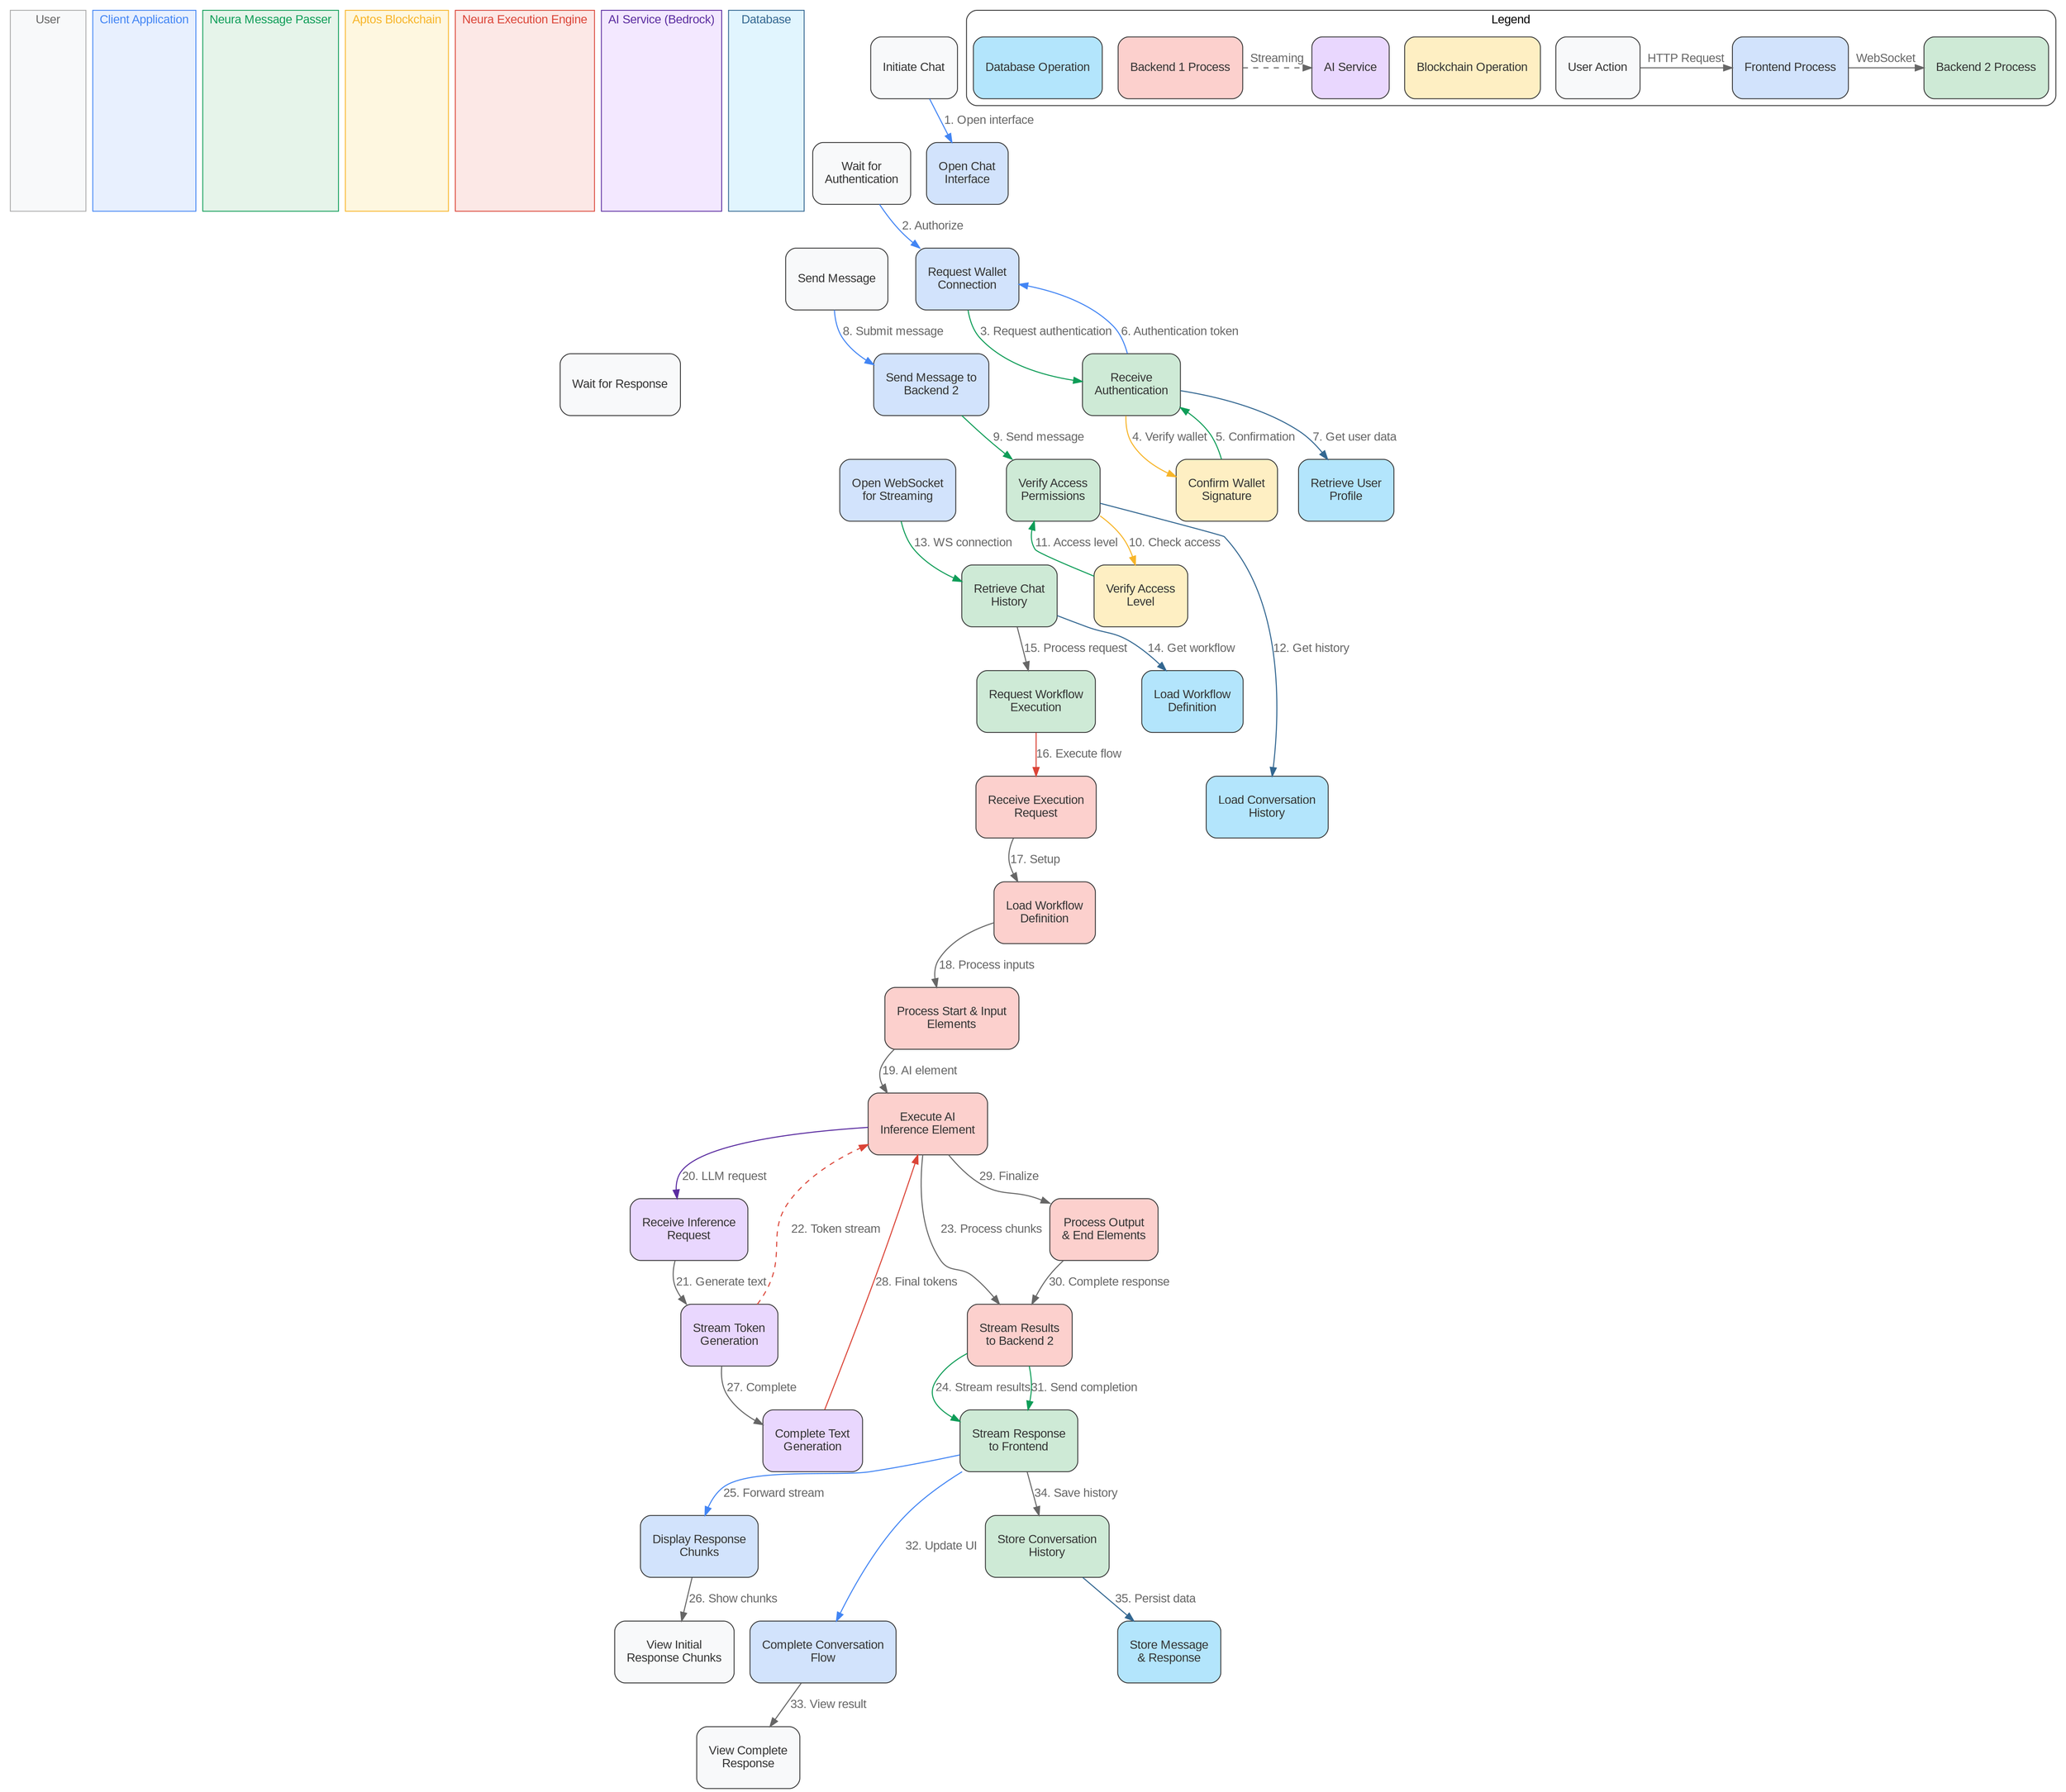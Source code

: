 digraph "Workflow Execution Sequence" {
    // Modern styling with white theme
    bgcolor="white";
    fontname="Arial";
    node [fontname="Arial", shape="box", style="rounded,filled", fillcolor="#f5f5f5", color="#333333", fontcolor="#333333", margin="0.2,0.1"];
    edge [fontname="Arial", color="#666666", fontcolor="#666666", penwidth=1.2];
    
    // Make it more vertical than horizontal
    rankdir="TD";
    
    // Define node styles for sequence
    node [shape=rect, style="rounded,filled", height=1];
    
    // Create sequence lanes
    subgraph cluster_user {
        color="#AAAAAA";
        style=filled;
        fillcolor="#F8F9FA";
        label="User";
        fontcolor="#666666";
        UserStart [label="", shape=point, style=invis];
        UserEnd [label="", shape=point, style=invis];
        UserStart -> UserEnd [style=invis];
    }
    
    subgraph cluster_frontend {
        color="#4285F4";
        style=filled;
        fillcolor="#E8F0FE";
        label="Client Application";
        fontcolor="#4285F4";
        FrontendStart [label="", shape=point, style=invis];
        FrontendEnd [label="", shape=point, style=invis];
        FrontendStart -> FrontendEnd [style=invis];
    }
    
    subgraph cluster_message_passer {
        color="#0F9D58";
        style=filled;
        fillcolor="#E6F4EA";
        label="Neura Message Passer";
        fontcolor="#0F9D58";
        MessagePasserStart [label="", shape=point, style=invis];
        MessagePasserEnd [label="", shape=point, style=invis];
        MessagePasserStart -> MessagePasserEnd [style=invis];
    }
    
    subgraph cluster_blockchain {
        color="#F7B529";
        style=filled;
        fillcolor="#FEF7E0";
        label="Aptos Blockchain";
        fontcolor="#F7B529";
        BlockchainStart [label="", shape=point, style=invis];
        BlockchainEnd [label="", shape=point, style=invis];
        BlockchainStart -> BlockchainEnd [style=invis];
    }
    
    subgraph cluster_execution_engine {
        color="#DB4437";
        style=filled;
        fillcolor="#FCE8E6";
        label="Neura Execution Engine";
        fontcolor="#DB4437";
        ExecutionEngineStart [label="", shape=point, style=invis];
        ExecutionEngineEnd [label="", shape=point, style=invis];
        ExecutionEngineStart -> ExecutionEngineEnd [style=invis];
    }
    
    subgraph cluster_ai_service {
        color="#5A2CA0";
        style=filled;
        fillcolor="#F3E8FF";
        label="AI Service (Bedrock)";
        fontcolor="#5A2CA0";
        AIServiceStart [label="", shape=point, style=invis];
        AIServiceEnd [label="", shape=point, style=invis];
        AIServiceStart -> AIServiceEnd [style=invis];
    }
    
    subgraph cluster_database {
        color="#336791";
        style=filled;
        fillcolor="#E1F5FE";
        label="Database";
        fontcolor="#336791";
        DatabaseStart [label="", shape=point, style=invis];
        DatabaseEnd [label="", shape=point, style=invis];
        DatabaseStart -> DatabaseEnd [style=invis];
    }
    
    // Define timeline nodes for each lane (vertical alignment)
    // User lane
    U1 [label="Initiate Chat", fillcolor="#F8F9FA"];
    U2 [label="Wait for\nAuthentication", fillcolor="#F8F9FA"];
    U3 [label="Send Message", fillcolor="#F8F9FA"];
    U4 [label="Wait for Response", fillcolor="#F8F9FA"];
    U5 [label="View Initial\nResponse Chunks", fillcolor="#F8F9FA"];
    U6 [label="View Complete\nResponse", fillcolor="#F8F9FA"];
    
    // Frontend lane
    F1 [label="Open Chat\nInterface", fillcolor="#D2E3FC"];
    F2 [label="Request Wallet\nConnection", fillcolor="#D2E3FC"];
    F3 [label="Send Message to\nBackend 2", fillcolor="#D2E3FC"];
    F4 [label="Open WebSocket\nfor Streaming", fillcolor="#D2E3FC"];
    F5 [label="Display Response\nChunks", fillcolor="#D2E3FC"];
    F6 [label="Complete Conversation\nFlow", fillcolor="#D2E3FC"];
    
    // Message Passer lane
    MP1 [label="Receive\nAuthentication", fillcolor="#CEEAD6"];
    MP2 [label="Verify Access\nPermissions", fillcolor="#CEEAD6"];
    MP3 [label="Retrieve Chat\nHistory", fillcolor="#CEEAD6"];
    MP4 [label="Request Workflow\nExecution", fillcolor="#CEEAD6"];
    MP5 [label="Stream Response\nto Frontend", fillcolor="#CEEAD6"];
    MP6 [label="Store Conversation\nHistory", fillcolor="#CEEAD6"];
    
    // Blockchain lane
    B1 [label="Confirm Wallet\nSignature", fillcolor="#FEEFC3"];
    B2 [label="Verify Access\nLevel", fillcolor="#FEEFC3"];
    
    // Execution Engine lane
    E1 [label="Receive Execution\nRequest", fillcolor="#FCD0CD"];
    E2 [label="Load Workflow\nDefinition", fillcolor="#FCD0CD"];
    E3 [label="Process Start & Input\nElements", fillcolor="#FCD0CD"];
    E4 [label="Execute AI\nInference Element", fillcolor="#FCD0CD"];
    E5 [label="Process Output\n& End Elements", fillcolor="#FCD0CD"];
    E6 [label="Stream Results\nto Backend 2", fillcolor="#FCD0CD"];
    
    // AI Service lane
    AI1 [label="Receive Inference\nRequest", fillcolor="#E9D7FE"];
    AI2 [label="Stream Token\nGeneration", fillcolor="#E9D7FE"];
    AI3 [label="Complete Text\nGeneration", fillcolor="#E9D7FE"];
    
    // Database lane
    D1 [label="Retrieve User\nProfile", fillcolor="#B3E5FC"];
    D2 [label="Load Workflow\nDefinition", fillcolor="#B3E5FC"];
    D3 [label="Load Conversation\nHistory", fillcolor="#B3E5FC"];
    D4 [label="Store Message\n& Response", fillcolor="#B3E5FC"];
    
    // Connect sequence nodes (within lanes)
    U1 -> U2 -> U3 -> U4 -> U5 -> U6 [style=invis];
    F1 -> F2 -> F3 -> F4 -> F5 -> F6 [style=invis];
    MP1 -> MP2 -> MP3 -> MP4 -> MP5 -> MP6 [style=invis];
    B1 -> B2 [style=invis];
    E1 -> E2 -> E3 -> E4 -> E5 -> E6 [style=invis];
    AI1 -> AI2 -> AI3 [style=invis];
    D1 -> D2 -> D3 -> D4 [style=invis];
    
    // Connect sequence nodes (across lanes)
    // Authentication Flow
    U1 -> F1 [label="1. Open interface", color="#4285F4"];
    U2 -> F2 [label="2. Authorize", color="#4285F4"];
    F2 -> MP1 [label="3. Request authentication", color="#0F9D58"];
    MP1 -> B1 [label="4. Verify wallet", color="#F7B529"];
    B1 -> MP1 [label="5. Confirmation", color="#0F9D58"];
    MP1 -> F2 [label="6. Authentication token", color="#4285F4"];
    MP1 -> D1 [label="7. Get user data", color="#336791"];
    
    // Message Submission Flow
    U3 -> F3 [label="8. Submit message", color="#4285F4"];
    F3 -> MP2 [label="9. Send message", color="#0F9D58"];
    MP2 -> B2 [label="10. Check access", color="#F7B529"];
    B2 -> MP2 [label="11. Access level", color="#0F9D58"];
    MP2 -> D3 [label="12. Get history", color="#336791"];
    
    // Execution Flow
    F4 -> MP3 [label="13. WS connection", color="#0F9D58", style="bold"];
    MP3 -> D2 [label="14. Get workflow", color="#336791"];
    MP3 -> MP4 [label="15. Process request"];
    MP4 -> E1 [label="16. Execute flow", color="#DB4437"];
    E1 -> E2 [label="17. Setup"];
    E2 -> E3 [label="18. Process inputs"];
    E3 -> E4 [label="19. AI element"];
    E4 -> AI1 [label="20. LLM request", color="#5A2CA0"];
    AI1 -> AI2 [label="21. Generate text"];
    
    // Streaming Response Flow
    AI2 -> E4 [label="22. Token stream", color="#DB4437", style="dashed"];
    E4 -> E6 [label="23. Process chunks"];
    E6 -> MP5 [label="24. Stream results", color="#0F9D58", style="bold"];
    MP5 -> F5 [label="25. Forward stream", color="#4285F4", style="bold"];
    F5 -> U5 [label="26. Show chunks", color="#666666"];
    
    // Completion Flow
    AI2 -> AI3 [label="27. Complete"];
    AI3 -> E4 [label="28. Final tokens", color="#DB4437"];
    E4 -> E5 [label="29. Finalize"];
    E5 -> E6 [label="30. Complete response"];
    E6 -> MP5 [label="31. Send completion", color="#0F9D58"];
    MP5 -> F6 [label="32. Update UI", color="#4285F4"];
    F6 -> U6 [label="33. View result", color="#666666"];
    MP5 -> MP6 [label="34. Save history"];
    MP6 -> D4 [label="35. Persist data", color="#336791"];
    
    // Legend nodes
    subgraph cluster_legend {
        label="Legend";
        style="rounded,filled";
        fontsize=14;
        color="#333333";
        fillcolor="#FFFFFF";
        
        LegendUser [label="User Action", fillcolor="#F8F9FA"];
        LegendFrontend [label="Frontend Process", fillcolor="#D2E3FC"];
        LegendBackend2 [label="Backend 2 Process", fillcolor="#CEEAD6"];
        LegendBlockchain [label="Blockchain Operation", fillcolor="#FEEFC3"];
        LegendBackend1 [label="Backend 1 Process", fillcolor="#FCD0CD"];
        LegendAI [label="AI Service", fillcolor="#E9D7FE"];
        LegendDB [label="Database Operation", fillcolor="#B3E5FC"];
        
        LegendUser -> LegendFrontend [label="HTTP Request", style="solid"];
        LegendFrontend -> LegendBackend2 [label="WebSocket", style="bold"];
        LegendBackend1 -> LegendAI [label="Streaming", style="dashed"];
        
        {rank=same; LegendUser LegendFrontend LegendBackend2 LegendBlockchain LegendBackend1 LegendAI LegendDB}
    }
}